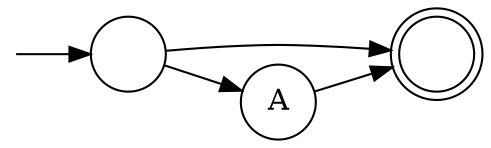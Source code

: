digraph G {
  node [shape=circle]
  rankdir=LR

  init [label="", shape=point, style=invis]
  accept [label="", shape=doublecircle]
  
  s1 [label=""]
  
  init -> s1
  
  s1 -> A
  
  A -> accept
  s1 -> accept

}
